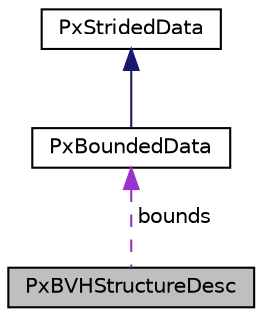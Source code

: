 digraph "PxBVHStructureDesc"
{
  edge [fontname="Helvetica",fontsize="10",labelfontname="Helvetica",labelfontsize="10"];
  node [fontname="Helvetica",fontsize="10",shape=record];
  Node1 [label="PxBVHStructureDesc",height=0.2,width=0.4,color="black", fillcolor="grey75", style="filled", fontcolor="black"];
  Node2 -> Node1 [dir="back",color="darkorchid3",fontsize="10",style="dashed",label=" bounds" ,fontname="Helvetica"];
  Node2 [label="PxBoundedData",height=0.2,width=0.4,color="black", fillcolor="white", style="filled",URL="$structPxBoundedData.html"];
  Node3 -> Node2 [dir="back",color="midnightblue",fontsize="10",style="solid",fontname="Helvetica"];
  Node3 [label="PxStridedData",height=0.2,width=0.4,color="black", fillcolor="white", style="filled",URL="$structPxStridedData.html"];
}
